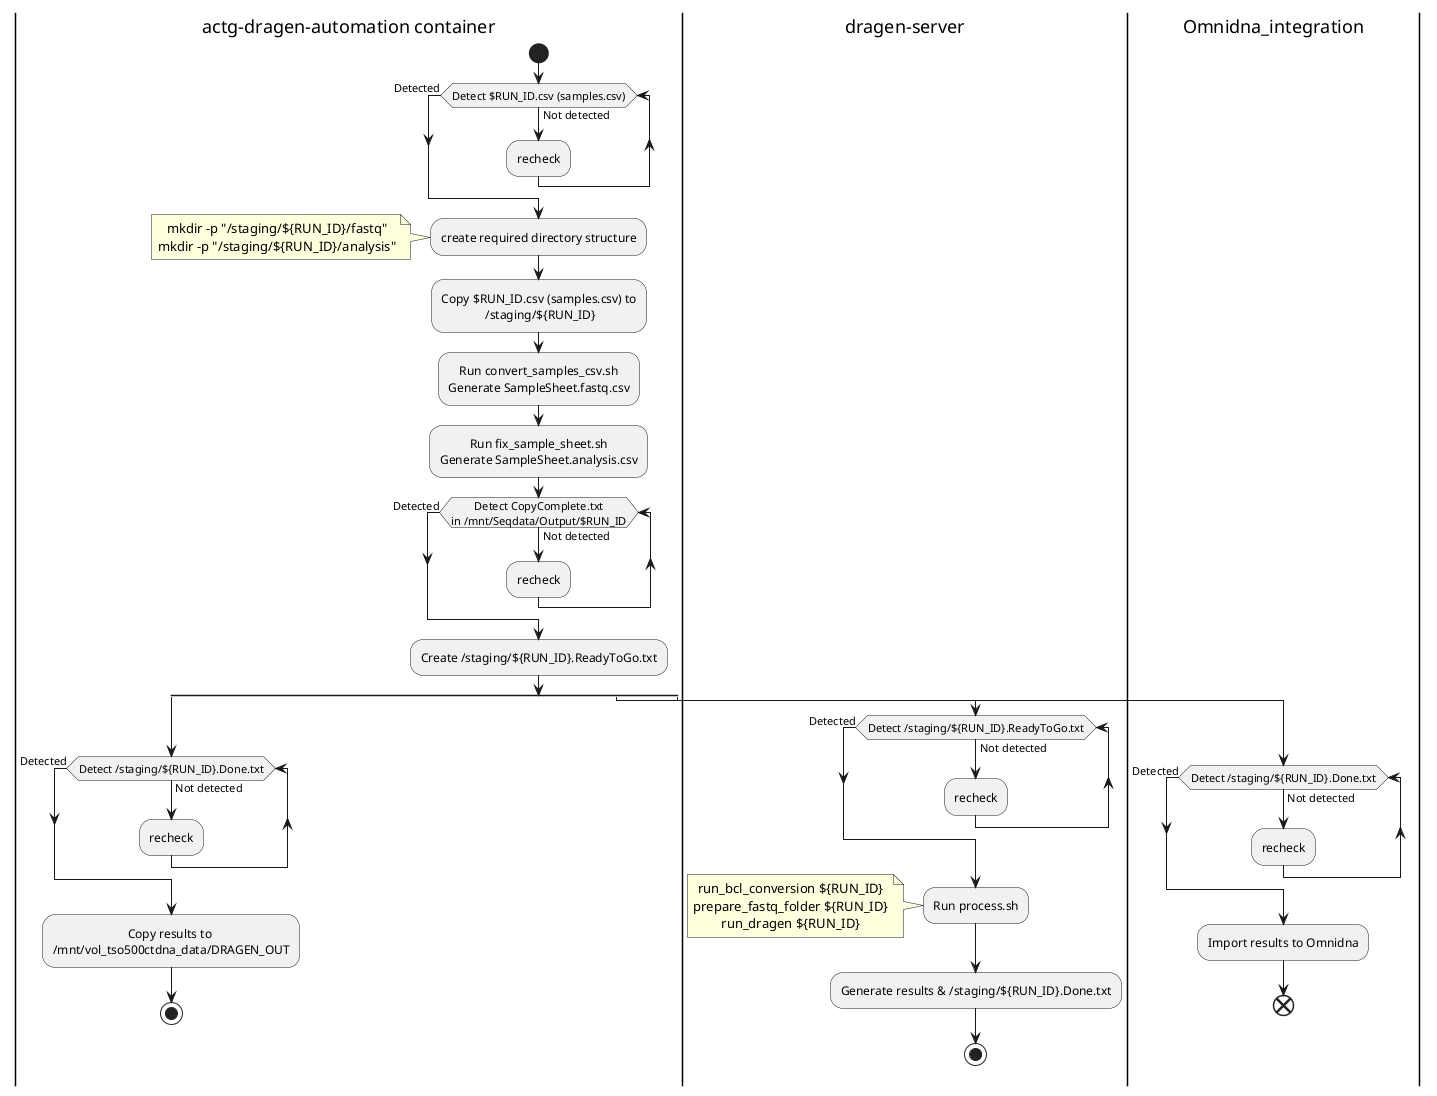 @startuml "central-lab-actg-dragen-automation"
skinparam defaultTextAlignment center
|actg-dragen-automation container|
start
while (Detect $RUN_ID.csv (samples.csv)) is (Not detected)
    :recheck;
endwhile (Detected)
:create required directory structure;
note
    mkdir -p "/staging/${RUN_ID}/fastq"
    mkdir -p "/staging/${RUN_ID}/analysis"
end note
:Copy $RUN_ID.csv (samples.csv) to\n /staging/${RUN_ID};
:Run convert_samples_csv.sh\nGenerate SampleSheet.fastq.csv;
:Run fix_sample_sheet.sh\nGenerate SampleSheet.analysis.csv;
while (Detect CopyComplete.txt\nin /mnt/Seqdata/Output/$RUN_ID) is (Not detected)
    :recheck;
endwhile (Detected)
:Create /staging/${RUN_ID}.ReadyToGo.txt;
split
while (Detect /staging/${RUN_ID}.Done.txt) is (Not detected)
    :recheck;
endwhile (Detected)
:Copy results to \n/mnt/vol_tso500ctdna_data/DRAGEN_OUT;
stop
|dragen-server|
split again
while (Detect /staging/${RUN_ID}.ReadyToGo.txt) is (Not detected)
    :recheck;
endwhile (Detected)
:Run process.sh;
note
    run_bcl_conversion ${RUN_ID}
    prepare_fastq_folder ${RUN_ID}
    run_dragen ${RUN_ID}
end note
:Generate results & /staging/${RUN_ID}.Done.txt;
stop
|Omnidna_integration|
split again
while (Detect /staging/${RUN_ID}.Done.txt) is (Not detected)
    :recheck;
endwhile (Detected)
:Import results to Omnidna;
end
end split
@enduml
